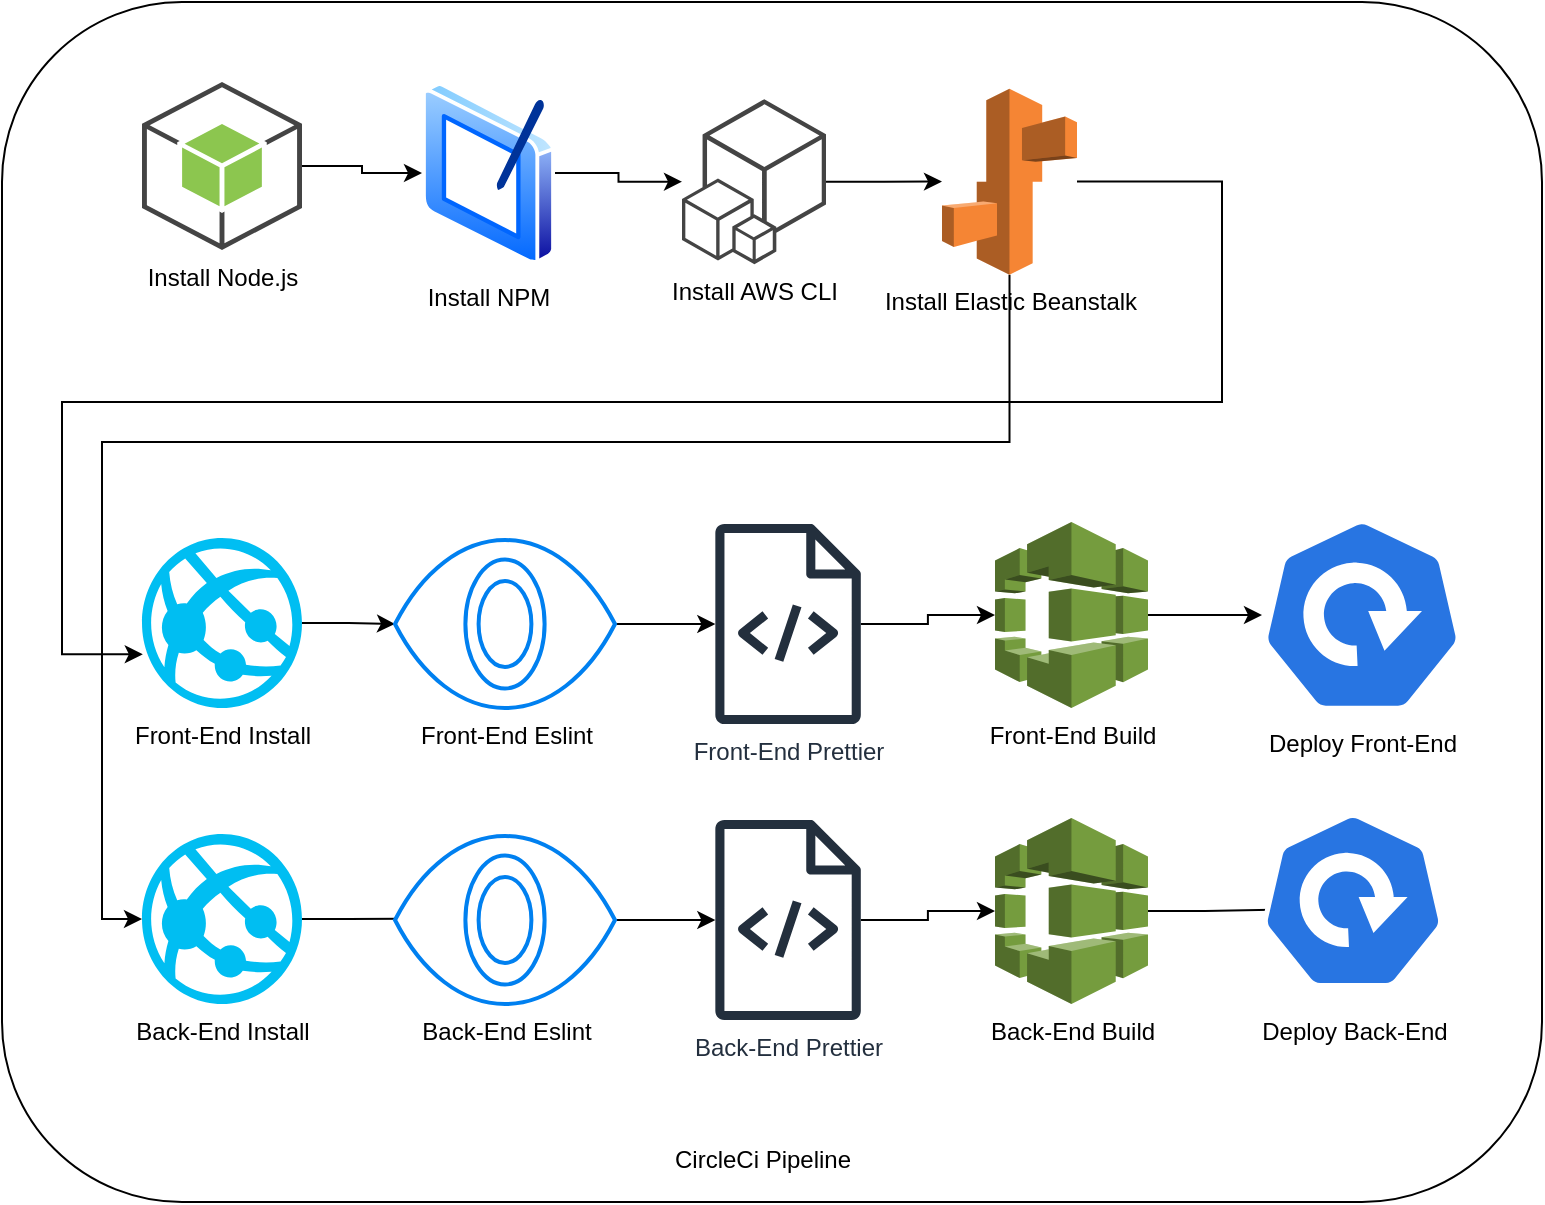 <mxfile version="21.6.9" type="github">
  <diagram name="Seite-1" id="zguFhA4HulHT0RvOlGyh">
    <mxGraphModel dx="1122" dy="633" grid="0" gridSize="10" guides="1" tooltips="1" connect="1" arrows="1" fold="1" page="1" pageScale="1" pageWidth="827" pageHeight="1169" background="#ffffff" math="0" shadow="0">
      <root>
        <mxCell id="0" />
        <mxCell id="1" parent="0" />
        <mxCell id="B2CybocqXHDBC1ImULMW-32" value="" style="rounded=1;whiteSpace=wrap;html=1;" vertex="1" parent="1">
          <mxGeometry x="30" y="40" width="770" height="600" as="geometry" />
        </mxCell>
        <mxCell id="B2CybocqXHDBC1ImULMW-19" style="edgeStyle=orthogonalEdgeStyle;rounded=0;orthogonalLoop=1;jettySize=auto;html=1;" edge="1" parent="1" source="B2CybocqXHDBC1ImULMW-1" target="B2CybocqXHDBC1ImULMW-4">
          <mxGeometry relative="1" as="geometry" />
        </mxCell>
        <mxCell id="B2CybocqXHDBC1ImULMW-1" value="Install Node.js" style="outlineConnect=0;dashed=0;verticalLabelPosition=bottom;verticalAlign=top;align=center;html=1;shape=mxgraph.aws3.android;fillColor=#8CC64F;gradientColor=none;" vertex="1" parent="1">
          <mxGeometry x="100" y="80" width="80" height="84" as="geometry" />
        </mxCell>
        <mxCell id="B2CybocqXHDBC1ImULMW-20" style="edgeStyle=orthogonalEdgeStyle;rounded=0;orthogonalLoop=1;jettySize=auto;html=1;" edge="1" parent="1" source="B2CybocqXHDBC1ImULMW-4" target="B2CybocqXHDBC1ImULMW-5">
          <mxGeometry relative="1" as="geometry" />
        </mxCell>
        <mxCell id="B2CybocqXHDBC1ImULMW-4" value="Install NPM" style="image;aspect=fixed;perimeter=ellipsePerimeter;html=1;align=center;shadow=0;dashed=0;spacingTop=3;image=img/lib/active_directory/tablet_pc.svg;" vertex="1" parent="1">
          <mxGeometry x="240" y="80" width="66.5" height="91.1" as="geometry" />
        </mxCell>
        <mxCell id="B2CybocqXHDBC1ImULMW-21" style="edgeStyle=orthogonalEdgeStyle;rounded=0;orthogonalLoop=1;jettySize=auto;html=1;" edge="1" parent="1" source="B2CybocqXHDBC1ImULMW-5" target="B2CybocqXHDBC1ImULMW-6">
          <mxGeometry relative="1" as="geometry" />
        </mxCell>
        <mxCell id="B2CybocqXHDBC1ImULMW-5" value="Install AWS CLI" style="outlineConnect=0;dashed=0;verticalLabelPosition=bottom;verticalAlign=top;align=center;html=1;shape=mxgraph.aws3.cli;fillColor=#444444;gradientColor=none;" vertex="1" parent="1">
          <mxGeometry x="370" y="88.6" width="72" height="82.5" as="geometry" />
        </mxCell>
        <mxCell id="B2CybocqXHDBC1ImULMW-22" style="edgeStyle=orthogonalEdgeStyle;rounded=0;orthogonalLoop=1;jettySize=auto;html=1;entryX=0.005;entryY=0.684;entryDx=0;entryDy=0;entryPerimeter=0;" edge="1" parent="1" source="B2CybocqXHDBC1ImULMW-6" target="B2CybocqXHDBC1ImULMW-8">
          <mxGeometry relative="1" as="geometry">
            <Array as="points">
              <mxPoint x="640" y="130" />
              <mxPoint x="640" y="240" />
              <mxPoint x="60" y="240" />
              <mxPoint x="60" y="366" />
            </Array>
          </mxGeometry>
        </mxCell>
        <mxCell id="B2CybocqXHDBC1ImULMW-27" style="edgeStyle=orthogonalEdgeStyle;rounded=0;orthogonalLoop=1;jettySize=auto;html=1;entryX=0;entryY=0.5;entryDx=0;entryDy=0;entryPerimeter=0;" edge="1" parent="1" source="B2CybocqXHDBC1ImULMW-6" target="B2CybocqXHDBC1ImULMW-13">
          <mxGeometry relative="1" as="geometry">
            <Array as="points">
              <mxPoint x="534" y="260" />
              <mxPoint x="80" y="260" />
              <mxPoint x="80" y="499" />
            </Array>
          </mxGeometry>
        </mxCell>
        <mxCell id="B2CybocqXHDBC1ImULMW-6" value="Install Elastic Beanstalk" style="outlineConnect=0;dashed=0;verticalLabelPosition=bottom;verticalAlign=top;align=center;html=1;shape=mxgraph.aws3.elastic_beanstalk;fillColor=#F58534;gradientColor=none;" vertex="1" parent="1">
          <mxGeometry x="500" y="83.35" width="67.5" height="93" as="geometry" />
        </mxCell>
        <mxCell id="B2CybocqXHDBC1ImULMW-23" style="edgeStyle=orthogonalEdgeStyle;rounded=0;orthogonalLoop=1;jettySize=auto;html=1;" edge="1" parent="1" source="B2CybocqXHDBC1ImULMW-8" target="B2CybocqXHDBC1ImULMW-9">
          <mxGeometry relative="1" as="geometry" />
        </mxCell>
        <mxCell id="B2CybocqXHDBC1ImULMW-8" value="Front-End Install" style="verticalLabelPosition=bottom;html=1;verticalAlign=top;align=center;strokeColor=none;fillColor=#00BEF2;shape=mxgraph.azure.azure_website;pointerEvents=1;" vertex="1" parent="1">
          <mxGeometry x="100" y="308" width="80" height="85" as="geometry" />
        </mxCell>
        <mxCell id="B2CybocqXHDBC1ImULMW-24" style="edgeStyle=orthogonalEdgeStyle;rounded=0;orthogonalLoop=1;jettySize=auto;html=1;" edge="1" parent="1" source="B2CybocqXHDBC1ImULMW-9" target="B2CybocqXHDBC1ImULMW-11">
          <mxGeometry relative="1" as="geometry" />
        </mxCell>
        <mxCell id="B2CybocqXHDBC1ImULMW-9" value="&lt;div&gt;Front-End Eslint&lt;/div&gt;" style="html=1;verticalLabelPosition=bottom;align=center;labelBackgroundColor=#ffffff;verticalAlign=top;strokeWidth=2;strokeColor=#0080F0;shadow=0;dashed=0;shape=mxgraph.ios7.icons.eye;" vertex="1" parent="1">
          <mxGeometry x="226.5" y="309" width="110" height="84" as="geometry" />
        </mxCell>
        <mxCell id="B2CybocqXHDBC1ImULMW-25" style="edgeStyle=orthogonalEdgeStyle;rounded=0;orthogonalLoop=1;jettySize=auto;html=1;" edge="1" parent="1" source="B2CybocqXHDBC1ImULMW-11" target="B2CybocqXHDBC1ImULMW-12">
          <mxGeometry relative="1" as="geometry" />
        </mxCell>
        <mxCell id="B2CybocqXHDBC1ImULMW-11" value="Front-End Prettier" style="sketch=0;outlineConnect=0;fontColor=#232F3E;gradientColor=none;fillColor=#232F3D;strokeColor=none;dashed=0;verticalLabelPosition=bottom;verticalAlign=top;align=center;html=1;fontSize=12;fontStyle=0;aspect=fixed;pointerEvents=1;shape=mxgraph.aws4.source_code;" vertex="1" parent="1">
          <mxGeometry x="386.5" y="301" width="73.07" height="100" as="geometry" />
        </mxCell>
        <mxCell id="B2CybocqXHDBC1ImULMW-26" style="edgeStyle=orthogonalEdgeStyle;rounded=0;orthogonalLoop=1;jettySize=auto;html=1;" edge="1" parent="1" source="B2CybocqXHDBC1ImULMW-12" target="B2CybocqXHDBC1ImULMW-17">
          <mxGeometry relative="1" as="geometry" />
        </mxCell>
        <mxCell id="B2CybocqXHDBC1ImULMW-12" value="Front-End Build" style="outlineConnect=0;dashed=0;verticalLabelPosition=bottom;verticalAlign=top;align=center;html=1;shape=mxgraph.aws3.codebuild;fillColor=#759C3E;gradientColor=none;" vertex="1" parent="1">
          <mxGeometry x="526.5" y="300" width="76.5" height="93" as="geometry" />
        </mxCell>
        <mxCell id="B2CybocqXHDBC1ImULMW-28" style="edgeStyle=orthogonalEdgeStyle;rounded=0;orthogonalLoop=1;jettySize=auto;html=1;entryX=0.324;entryY=0.49;entryDx=0;entryDy=0;entryPerimeter=0;" edge="1" parent="1" source="B2CybocqXHDBC1ImULMW-13" target="B2CybocqXHDBC1ImULMW-14">
          <mxGeometry relative="1" as="geometry" />
        </mxCell>
        <mxCell id="B2CybocqXHDBC1ImULMW-13" value="Back-End Install" style="verticalLabelPosition=bottom;html=1;verticalAlign=top;align=center;strokeColor=none;fillColor=#00BEF2;shape=mxgraph.azure.azure_website;pointerEvents=1;" vertex="1" parent="1">
          <mxGeometry x="100" y="456" width="80" height="85" as="geometry" />
        </mxCell>
        <mxCell id="B2CybocqXHDBC1ImULMW-29" style="edgeStyle=orthogonalEdgeStyle;rounded=0;orthogonalLoop=1;jettySize=auto;html=1;" edge="1" parent="1" source="B2CybocqXHDBC1ImULMW-14" target="B2CybocqXHDBC1ImULMW-15">
          <mxGeometry relative="1" as="geometry" />
        </mxCell>
        <mxCell id="B2CybocqXHDBC1ImULMW-14" value="&lt;div&gt;Back-End Eslint&lt;/div&gt;" style="html=1;verticalLabelPosition=bottom;align=center;labelBackgroundColor=#ffffff;verticalAlign=top;strokeWidth=2;strokeColor=#0080F0;shadow=0;dashed=0;shape=mxgraph.ios7.icons.eye;" vertex="1" parent="1">
          <mxGeometry x="226.5" y="457" width="110" height="84" as="geometry" />
        </mxCell>
        <mxCell id="B2CybocqXHDBC1ImULMW-30" style="edgeStyle=orthogonalEdgeStyle;rounded=0;orthogonalLoop=1;jettySize=auto;html=1;" edge="1" parent="1" source="B2CybocqXHDBC1ImULMW-15" target="B2CybocqXHDBC1ImULMW-16">
          <mxGeometry relative="1" as="geometry" />
        </mxCell>
        <mxCell id="B2CybocqXHDBC1ImULMW-15" value="Back-End Prettier" style="sketch=0;outlineConnect=0;fontColor=#232F3E;gradientColor=none;fillColor=#232F3D;strokeColor=none;dashed=0;verticalLabelPosition=bottom;verticalAlign=top;align=center;html=1;fontSize=12;fontStyle=0;aspect=fixed;pointerEvents=1;shape=mxgraph.aws4.source_code;" vertex="1" parent="1">
          <mxGeometry x="386.5" y="449" width="73.07" height="100" as="geometry" />
        </mxCell>
        <mxCell id="B2CybocqXHDBC1ImULMW-31" style="edgeStyle=orthogonalEdgeStyle;rounded=0;orthogonalLoop=1;jettySize=auto;html=1;entryX=0.194;entryY=0.542;entryDx=0;entryDy=0;entryPerimeter=0;" edge="1" parent="1" source="B2CybocqXHDBC1ImULMW-16" target="B2CybocqXHDBC1ImULMW-18">
          <mxGeometry relative="1" as="geometry" />
        </mxCell>
        <mxCell id="B2CybocqXHDBC1ImULMW-16" value="&lt;div&gt;Back-End Build&lt;/div&gt;" style="outlineConnect=0;dashed=0;verticalLabelPosition=bottom;verticalAlign=top;align=center;html=1;shape=mxgraph.aws3.codebuild;fillColor=#759C3E;gradientColor=none;" vertex="1" parent="1">
          <mxGeometry x="526.5" y="448" width="76.5" height="93" as="geometry" />
        </mxCell>
        <mxCell id="B2CybocqXHDBC1ImULMW-17" value="&lt;div&gt;Deploy Front-End&lt;/div&gt;&lt;div&gt;&lt;br&gt;&lt;/div&gt;" style="sketch=0;html=1;dashed=0;whitespace=wrap;fillColor=#2875E2;strokeColor=#ffffff;points=[[0.005,0.63,0],[0.1,0.2,0],[0.9,0.2,0],[0.5,0,0],[0.995,0.63,0],[0.72,0.99,0],[0.5,1,0],[0.28,0.99,0]];verticalLabelPosition=bottom;align=center;verticalAlign=top;shape=mxgraph.kubernetes.icon;prIcon=deploy" vertex="1" parent="1">
          <mxGeometry x="660" y="296.5" width="100" height="100" as="geometry" />
        </mxCell>
        <mxCell id="B2CybocqXHDBC1ImULMW-18" value="&lt;div&gt;Deploy Back-End&lt;/div&gt;&lt;div&gt;&lt;br&gt;&lt;/div&gt;" style="sketch=0;html=1;dashed=0;whitespace=wrap;fillColor=#2875E2;strokeColor=#ffffff;points=[[0.005,0.63,0],[0.1,0.2,0],[0.9,0.2,0],[0.5,0,0],[0.995,0.63,0],[0.72,0.99,0],[0.5,1,0],[0.28,0.99,0]];verticalLabelPosition=bottom;align=center;verticalAlign=top;shape=mxgraph.kubernetes.icon;prIcon=deploy" vertex="1" parent="1">
          <mxGeometry x="660" y="437.5" width="91" height="103.5" as="geometry" />
        </mxCell>
        <mxCell id="B2CybocqXHDBC1ImULMW-35" value="CircleCi Pipeline" style="text;html=1;strokeColor=none;fillColor=none;align=center;verticalAlign=middle;whiteSpace=wrap;rounded=0;" vertex="1" parent="1">
          <mxGeometry x="314" y="604" width="193" height="30" as="geometry" />
        </mxCell>
      </root>
    </mxGraphModel>
  </diagram>
</mxfile>
